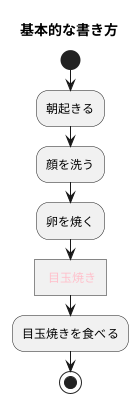 @startuml アクティビティ図
title 基本的な書き方
start
:朝起きる;
:顔を洗う;
:卵を焼く;
:<color : pink> 目玉焼き]
:目玉焼きを食べる;
stop
@enduml
